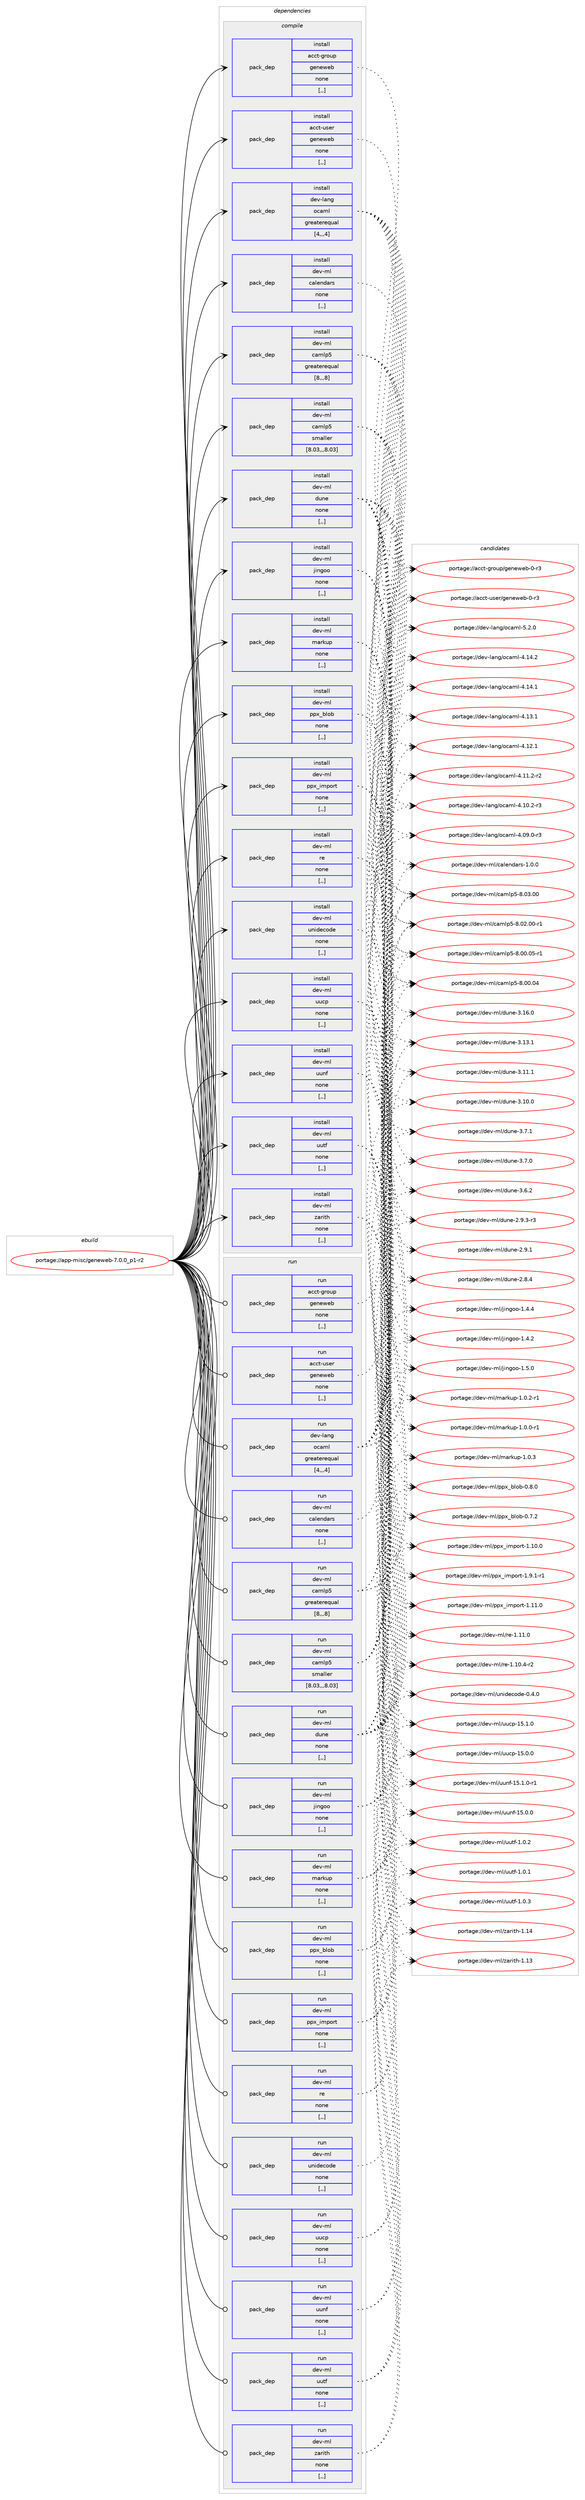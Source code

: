 digraph prolog {

# *************
# Graph options
# *************

newrank=true;
concentrate=true;
compound=true;
graph [rankdir=LR,fontname=Helvetica,fontsize=10,ranksep=1.5];#, ranksep=2.5, nodesep=0.2];
edge  [arrowhead=vee];
node  [fontname=Helvetica,fontsize=10];

# **********
# The ebuild
# **********

subgraph cluster_leftcol {
color=gray;
label=<<i>ebuild</i>>;
id [label="portage://app-misc/geneweb-7.0.0_p1-r2", color=red, width=4, href="../app-misc/geneweb-7.0.0_p1-r2.svg"];
}

# ****************
# The dependencies
# ****************

subgraph cluster_midcol {
color=gray;
label=<<i>dependencies</i>>;
subgraph cluster_compile {
fillcolor="#eeeeee";
style=filled;
label=<<i>compile</i>>;
subgraph pack29157 {
dependency41558 [label=<<TABLE BORDER="0" CELLBORDER="1" CELLSPACING="0" CELLPADDING="4" WIDTH="220"><TR><TD ROWSPAN="6" CELLPADDING="30">pack_dep</TD></TR><TR><TD WIDTH="110">install</TD></TR><TR><TD>acct-group</TD></TR><TR><TD>geneweb</TD></TR><TR><TD>none</TD></TR><TR><TD>[,,]</TD></TR></TABLE>>, shape=none, color=blue];
}
id:e -> dependency41558:w [weight=20,style="solid",arrowhead="vee"];
subgraph pack29158 {
dependency41559 [label=<<TABLE BORDER="0" CELLBORDER="1" CELLSPACING="0" CELLPADDING="4" WIDTH="220"><TR><TD ROWSPAN="6" CELLPADDING="30">pack_dep</TD></TR><TR><TD WIDTH="110">install</TD></TR><TR><TD>acct-user</TD></TR><TR><TD>geneweb</TD></TR><TR><TD>none</TD></TR><TR><TD>[,,]</TD></TR></TABLE>>, shape=none, color=blue];
}
id:e -> dependency41559:w [weight=20,style="solid",arrowhead="vee"];
subgraph pack29159 {
dependency41560 [label=<<TABLE BORDER="0" CELLBORDER="1" CELLSPACING="0" CELLPADDING="4" WIDTH="220"><TR><TD ROWSPAN="6" CELLPADDING="30">pack_dep</TD></TR><TR><TD WIDTH="110">install</TD></TR><TR><TD>dev-lang</TD></TR><TR><TD>ocaml</TD></TR><TR><TD>greaterequal</TD></TR><TR><TD>[4,,,4]</TD></TR></TABLE>>, shape=none, color=blue];
}
id:e -> dependency41560:w [weight=20,style="solid",arrowhead="vee"];
subgraph pack29160 {
dependency41561 [label=<<TABLE BORDER="0" CELLBORDER="1" CELLSPACING="0" CELLPADDING="4" WIDTH="220"><TR><TD ROWSPAN="6" CELLPADDING="30">pack_dep</TD></TR><TR><TD WIDTH="110">install</TD></TR><TR><TD>dev-ml</TD></TR><TR><TD>calendars</TD></TR><TR><TD>none</TD></TR><TR><TD>[,,]</TD></TR></TABLE>>, shape=none, color=blue];
}
id:e -> dependency41561:w [weight=20,style="solid",arrowhead="vee"];
subgraph pack29161 {
dependency41562 [label=<<TABLE BORDER="0" CELLBORDER="1" CELLSPACING="0" CELLPADDING="4" WIDTH="220"><TR><TD ROWSPAN="6" CELLPADDING="30">pack_dep</TD></TR><TR><TD WIDTH="110">install</TD></TR><TR><TD>dev-ml</TD></TR><TR><TD>camlp5</TD></TR><TR><TD>greaterequal</TD></TR><TR><TD>[8,,,8]</TD></TR></TABLE>>, shape=none, color=blue];
}
id:e -> dependency41562:w [weight=20,style="solid",arrowhead="vee"];
subgraph pack29162 {
dependency41563 [label=<<TABLE BORDER="0" CELLBORDER="1" CELLSPACING="0" CELLPADDING="4" WIDTH="220"><TR><TD ROWSPAN="6" CELLPADDING="30">pack_dep</TD></TR><TR><TD WIDTH="110">install</TD></TR><TR><TD>dev-ml</TD></TR><TR><TD>camlp5</TD></TR><TR><TD>smaller</TD></TR><TR><TD>[8.03,,,8.03]</TD></TR></TABLE>>, shape=none, color=blue];
}
id:e -> dependency41563:w [weight=20,style="solid",arrowhead="vee"];
subgraph pack29163 {
dependency41564 [label=<<TABLE BORDER="0" CELLBORDER="1" CELLSPACING="0" CELLPADDING="4" WIDTH="220"><TR><TD ROWSPAN="6" CELLPADDING="30">pack_dep</TD></TR><TR><TD WIDTH="110">install</TD></TR><TR><TD>dev-ml</TD></TR><TR><TD>dune</TD></TR><TR><TD>none</TD></TR><TR><TD>[,,]</TD></TR></TABLE>>, shape=none, color=blue];
}
id:e -> dependency41564:w [weight=20,style="solid",arrowhead="vee"];
subgraph pack29164 {
dependency41565 [label=<<TABLE BORDER="0" CELLBORDER="1" CELLSPACING="0" CELLPADDING="4" WIDTH="220"><TR><TD ROWSPAN="6" CELLPADDING="30">pack_dep</TD></TR><TR><TD WIDTH="110">install</TD></TR><TR><TD>dev-ml</TD></TR><TR><TD>jingoo</TD></TR><TR><TD>none</TD></TR><TR><TD>[,,]</TD></TR></TABLE>>, shape=none, color=blue];
}
id:e -> dependency41565:w [weight=20,style="solid",arrowhead="vee"];
subgraph pack29165 {
dependency41566 [label=<<TABLE BORDER="0" CELLBORDER="1" CELLSPACING="0" CELLPADDING="4" WIDTH="220"><TR><TD ROWSPAN="6" CELLPADDING="30">pack_dep</TD></TR><TR><TD WIDTH="110">install</TD></TR><TR><TD>dev-ml</TD></TR><TR><TD>markup</TD></TR><TR><TD>none</TD></TR><TR><TD>[,,]</TD></TR></TABLE>>, shape=none, color=blue];
}
id:e -> dependency41566:w [weight=20,style="solid",arrowhead="vee"];
subgraph pack29166 {
dependency41567 [label=<<TABLE BORDER="0" CELLBORDER="1" CELLSPACING="0" CELLPADDING="4" WIDTH="220"><TR><TD ROWSPAN="6" CELLPADDING="30">pack_dep</TD></TR><TR><TD WIDTH="110">install</TD></TR><TR><TD>dev-ml</TD></TR><TR><TD>ppx_blob</TD></TR><TR><TD>none</TD></TR><TR><TD>[,,]</TD></TR></TABLE>>, shape=none, color=blue];
}
id:e -> dependency41567:w [weight=20,style="solid",arrowhead="vee"];
subgraph pack29167 {
dependency41568 [label=<<TABLE BORDER="0" CELLBORDER="1" CELLSPACING="0" CELLPADDING="4" WIDTH="220"><TR><TD ROWSPAN="6" CELLPADDING="30">pack_dep</TD></TR><TR><TD WIDTH="110">install</TD></TR><TR><TD>dev-ml</TD></TR><TR><TD>ppx_import</TD></TR><TR><TD>none</TD></TR><TR><TD>[,,]</TD></TR></TABLE>>, shape=none, color=blue];
}
id:e -> dependency41568:w [weight=20,style="solid",arrowhead="vee"];
subgraph pack29168 {
dependency41569 [label=<<TABLE BORDER="0" CELLBORDER="1" CELLSPACING="0" CELLPADDING="4" WIDTH="220"><TR><TD ROWSPAN="6" CELLPADDING="30">pack_dep</TD></TR><TR><TD WIDTH="110">install</TD></TR><TR><TD>dev-ml</TD></TR><TR><TD>re</TD></TR><TR><TD>none</TD></TR><TR><TD>[,,]</TD></TR></TABLE>>, shape=none, color=blue];
}
id:e -> dependency41569:w [weight=20,style="solid",arrowhead="vee"];
subgraph pack29169 {
dependency41570 [label=<<TABLE BORDER="0" CELLBORDER="1" CELLSPACING="0" CELLPADDING="4" WIDTH="220"><TR><TD ROWSPAN="6" CELLPADDING="30">pack_dep</TD></TR><TR><TD WIDTH="110">install</TD></TR><TR><TD>dev-ml</TD></TR><TR><TD>unidecode</TD></TR><TR><TD>none</TD></TR><TR><TD>[,,]</TD></TR></TABLE>>, shape=none, color=blue];
}
id:e -> dependency41570:w [weight=20,style="solid",arrowhead="vee"];
subgraph pack29170 {
dependency41571 [label=<<TABLE BORDER="0" CELLBORDER="1" CELLSPACING="0" CELLPADDING="4" WIDTH="220"><TR><TD ROWSPAN="6" CELLPADDING="30">pack_dep</TD></TR><TR><TD WIDTH="110">install</TD></TR><TR><TD>dev-ml</TD></TR><TR><TD>uucp</TD></TR><TR><TD>none</TD></TR><TR><TD>[,,]</TD></TR></TABLE>>, shape=none, color=blue];
}
id:e -> dependency41571:w [weight=20,style="solid",arrowhead="vee"];
subgraph pack29171 {
dependency41572 [label=<<TABLE BORDER="0" CELLBORDER="1" CELLSPACING="0" CELLPADDING="4" WIDTH="220"><TR><TD ROWSPAN="6" CELLPADDING="30">pack_dep</TD></TR><TR><TD WIDTH="110">install</TD></TR><TR><TD>dev-ml</TD></TR><TR><TD>uunf</TD></TR><TR><TD>none</TD></TR><TR><TD>[,,]</TD></TR></TABLE>>, shape=none, color=blue];
}
id:e -> dependency41572:w [weight=20,style="solid",arrowhead="vee"];
subgraph pack29172 {
dependency41573 [label=<<TABLE BORDER="0" CELLBORDER="1" CELLSPACING="0" CELLPADDING="4" WIDTH="220"><TR><TD ROWSPAN="6" CELLPADDING="30">pack_dep</TD></TR><TR><TD WIDTH="110">install</TD></TR><TR><TD>dev-ml</TD></TR><TR><TD>uutf</TD></TR><TR><TD>none</TD></TR><TR><TD>[,,]</TD></TR></TABLE>>, shape=none, color=blue];
}
id:e -> dependency41573:w [weight=20,style="solid",arrowhead="vee"];
subgraph pack29173 {
dependency41574 [label=<<TABLE BORDER="0" CELLBORDER="1" CELLSPACING="0" CELLPADDING="4" WIDTH="220"><TR><TD ROWSPAN="6" CELLPADDING="30">pack_dep</TD></TR><TR><TD WIDTH="110">install</TD></TR><TR><TD>dev-ml</TD></TR><TR><TD>zarith</TD></TR><TR><TD>none</TD></TR><TR><TD>[,,]</TD></TR></TABLE>>, shape=none, color=blue];
}
id:e -> dependency41574:w [weight=20,style="solid",arrowhead="vee"];
}
subgraph cluster_compileandrun {
fillcolor="#eeeeee";
style=filled;
label=<<i>compile and run</i>>;
}
subgraph cluster_run {
fillcolor="#eeeeee";
style=filled;
label=<<i>run</i>>;
subgraph pack29174 {
dependency41575 [label=<<TABLE BORDER="0" CELLBORDER="1" CELLSPACING="0" CELLPADDING="4" WIDTH="220"><TR><TD ROWSPAN="6" CELLPADDING="30">pack_dep</TD></TR><TR><TD WIDTH="110">run</TD></TR><TR><TD>acct-group</TD></TR><TR><TD>geneweb</TD></TR><TR><TD>none</TD></TR><TR><TD>[,,]</TD></TR></TABLE>>, shape=none, color=blue];
}
id:e -> dependency41575:w [weight=20,style="solid",arrowhead="odot"];
subgraph pack29175 {
dependency41576 [label=<<TABLE BORDER="0" CELLBORDER="1" CELLSPACING="0" CELLPADDING="4" WIDTH="220"><TR><TD ROWSPAN="6" CELLPADDING="30">pack_dep</TD></TR><TR><TD WIDTH="110">run</TD></TR><TR><TD>acct-user</TD></TR><TR><TD>geneweb</TD></TR><TR><TD>none</TD></TR><TR><TD>[,,]</TD></TR></TABLE>>, shape=none, color=blue];
}
id:e -> dependency41576:w [weight=20,style="solid",arrowhead="odot"];
subgraph pack29176 {
dependency41577 [label=<<TABLE BORDER="0" CELLBORDER="1" CELLSPACING="0" CELLPADDING="4" WIDTH="220"><TR><TD ROWSPAN="6" CELLPADDING="30">pack_dep</TD></TR><TR><TD WIDTH="110">run</TD></TR><TR><TD>dev-lang</TD></TR><TR><TD>ocaml</TD></TR><TR><TD>greaterequal</TD></TR><TR><TD>[4,,,4]</TD></TR></TABLE>>, shape=none, color=blue];
}
id:e -> dependency41577:w [weight=20,style="solid",arrowhead="odot"];
subgraph pack29177 {
dependency41578 [label=<<TABLE BORDER="0" CELLBORDER="1" CELLSPACING="0" CELLPADDING="4" WIDTH="220"><TR><TD ROWSPAN="6" CELLPADDING="30">pack_dep</TD></TR><TR><TD WIDTH="110">run</TD></TR><TR><TD>dev-ml</TD></TR><TR><TD>calendars</TD></TR><TR><TD>none</TD></TR><TR><TD>[,,]</TD></TR></TABLE>>, shape=none, color=blue];
}
id:e -> dependency41578:w [weight=20,style="solid",arrowhead="odot"];
subgraph pack29178 {
dependency41579 [label=<<TABLE BORDER="0" CELLBORDER="1" CELLSPACING="0" CELLPADDING="4" WIDTH="220"><TR><TD ROWSPAN="6" CELLPADDING="30">pack_dep</TD></TR><TR><TD WIDTH="110">run</TD></TR><TR><TD>dev-ml</TD></TR><TR><TD>camlp5</TD></TR><TR><TD>greaterequal</TD></TR><TR><TD>[8,,,8]</TD></TR></TABLE>>, shape=none, color=blue];
}
id:e -> dependency41579:w [weight=20,style="solid",arrowhead="odot"];
subgraph pack29179 {
dependency41580 [label=<<TABLE BORDER="0" CELLBORDER="1" CELLSPACING="0" CELLPADDING="4" WIDTH="220"><TR><TD ROWSPAN="6" CELLPADDING="30">pack_dep</TD></TR><TR><TD WIDTH="110">run</TD></TR><TR><TD>dev-ml</TD></TR><TR><TD>camlp5</TD></TR><TR><TD>smaller</TD></TR><TR><TD>[8.03,,,8.03]</TD></TR></TABLE>>, shape=none, color=blue];
}
id:e -> dependency41580:w [weight=20,style="solid",arrowhead="odot"];
subgraph pack29180 {
dependency41581 [label=<<TABLE BORDER="0" CELLBORDER="1" CELLSPACING="0" CELLPADDING="4" WIDTH="220"><TR><TD ROWSPAN="6" CELLPADDING="30">pack_dep</TD></TR><TR><TD WIDTH="110">run</TD></TR><TR><TD>dev-ml</TD></TR><TR><TD>dune</TD></TR><TR><TD>none</TD></TR><TR><TD>[,,]</TD></TR></TABLE>>, shape=none, color=blue];
}
id:e -> dependency41581:w [weight=20,style="solid",arrowhead="odot"];
subgraph pack29181 {
dependency41582 [label=<<TABLE BORDER="0" CELLBORDER="1" CELLSPACING="0" CELLPADDING="4" WIDTH="220"><TR><TD ROWSPAN="6" CELLPADDING="30">pack_dep</TD></TR><TR><TD WIDTH="110">run</TD></TR><TR><TD>dev-ml</TD></TR><TR><TD>jingoo</TD></TR><TR><TD>none</TD></TR><TR><TD>[,,]</TD></TR></TABLE>>, shape=none, color=blue];
}
id:e -> dependency41582:w [weight=20,style="solid",arrowhead="odot"];
subgraph pack29182 {
dependency41583 [label=<<TABLE BORDER="0" CELLBORDER="1" CELLSPACING="0" CELLPADDING="4" WIDTH="220"><TR><TD ROWSPAN="6" CELLPADDING="30">pack_dep</TD></TR><TR><TD WIDTH="110">run</TD></TR><TR><TD>dev-ml</TD></TR><TR><TD>markup</TD></TR><TR><TD>none</TD></TR><TR><TD>[,,]</TD></TR></TABLE>>, shape=none, color=blue];
}
id:e -> dependency41583:w [weight=20,style="solid",arrowhead="odot"];
subgraph pack29183 {
dependency41584 [label=<<TABLE BORDER="0" CELLBORDER="1" CELLSPACING="0" CELLPADDING="4" WIDTH="220"><TR><TD ROWSPAN="6" CELLPADDING="30">pack_dep</TD></TR><TR><TD WIDTH="110">run</TD></TR><TR><TD>dev-ml</TD></TR><TR><TD>ppx_blob</TD></TR><TR><TD>none</TD></TR><TR><TD>[,,]</TD></TR></TABLE>>, shape=none, color=blue];
}
id:e -> dependency41584:w [weight=20,style="solid",arrowhead="odot"];
subgraph pack29184 {
dependency41585 [label=<<TABLE BORDER="0" CELLBORDER="1" CELLSPACING="0" CELLPADDING="4" WIDTH="220"><TR><TD ROWSPAN="6" CELLPADDING="30">pack_dep</TD></TR><TR><TD WIDTH="110">run</TD></TR><TR><TD>dev-ml</TD></TR><TR><TD>ppx_import</TD></TR><TR><TD>none</TD></TR><TR><TD>[,,]</TD></TR></TABLE>>, shape=none, color=blue];
}
id:e -> dependency41585:w [weight=20,style="solid",arrowhead="odot"];
subgraph pack29185 {
dependency41586 [label=<<TABLE BORDER="0" CELLBORDER="1" CELLSPACING="0" CELLPADDING="4" WIDTH="220"><TR><TD ROWSPAN="6" CELLPADDING="30">pack_dep</TD></TR><TR><TD WIDTH="110">run</TD></TR><TR><TD>dev-ml</TD></TR><TR><TD>re</TD></TR><TR><TD>none</TD></TR><TR><TD>[,,]</TD></TR></TABLE>>, shape=none, color=blue];
}
id:e -> dependency41586:w [weight=20,style="solid",arrowhead="odot"];
subgraph pack29186 {
dependency41587 [label=<<TABLE BORDER="0" CELLBORDER="1" CELLSPACING="0" CELLPADDING="4" WIDTH="220"><TR><TD ROWSPAN="6" CELLPADDING="30">pack_dep</TD></TR><TR><TD WIDTH="110">run</TD></TR><TR><TD>dev-ml</TD></TR><TR><TD>unidecode</TD></TR><TR><TD>none</TD></TR><TR><TD>[,,]</TD></TR></TABLE>>, shape=none, color=blue];
}
id:e -> dependency41587:w [weight=20,style="solid",arrowhead="odot"];
subgraph pack29187 {
dependency41588 [label=<<TABLE BORDER="0" CELLBORDER="1" CELLSPACING="0" CELLPADDING="4" WIDTH="220"><TR><TD ROWSPAN="6" CELLPADDING="30">pack_dep</TD></TR><TR><TD WIDTH="110">run</TD></TR><TR><TD>dev-ml</TD></TR><TR><TD>uucp</TD></TR><TR><TD>none</TD></TR><TR><TD>[,,]</TD></TR></TABLE>>, shape=none, color=blue];
}
id:e -> dependency41588:w [weight=20,style="solid",arrowhead="odot"];
subgraph pack29188 {
dependency41589 [label=<<TABLE BORDER="0" CELLBORDER="1" CELLSPACING="0" CELLPADDING="4" WIDTH="220"><TR><TD ROWSPAN="6" CELLPADDING="30">pack_dep</TD></TR><TR><TD WIDTH="110">run</TD></TR><TR><TD>dev-ml</TD></TR><TR><TD>uunf</TD></TR><TR><TD>none</TD></TR><TR><TD>[,,]</TD></TR></TABLE>>, shape=none, color=blue];
}
id:e -> dependency41589:w [weight=20,style="solid",arrowhead="odot"];
subgraph pack29189 {
dependency41590 [label=<<TABLE BORDER="0" CELLBORDER="1" CELLSPACING="0" CELLPADDING="4" WIDTH="220"><TR><TD ROWSPAN="6" CELLPADDING="30">pack_dep</TD></TR><TR><TD WIDTH="110">run</TD></TR><TR><TD>dev-ml</TD></TR><TR><TD>uutf</TD></TR><TR><TD>none</TD></TR><TR><TD>[,,]</TD></TR></TABLE>>, shape=none, color=blue];
}
id:e -> dependency41590:w [weight=20,style="solid",arrowhead="odot"];
subgraph pack29190 {
dependency41591 [label=<<TABLE BORDER="0" CELLBORDER="1" CELLSPACING="0" CELLPADDING="4" WIDTH="220"><TR><TD ROWSPAN="6" CELLPADDING="30">pack_dep</TD></TR><TR><TD WIDTH="110">run</TD></TR><TR><TD>dev-ml</TD></TR><TR><TD>zarith</TD></TR><TR><TD>none</TD></TR><TR><TD>[,,]</TD></TR></TABLE>>, shape=none, color=blue];
}
id:e -> dependency41591:w [weight=20,style="solid",arrowhead="odot"];
}
}

# **************
# The candidates
# **************

subgraph cluster_choices {
rank=same;
color=gray;
label=<<i>candidates</i>>;

subgraph choice29157 {
color=black;
nodesep=1;
choice97999911645103114111117112471031011101011191019845484511451 [label="portage://acct-group/geneweb-0-r3", color=red, width=4,href="../acct-group/geneweb-0-r3.svg"];
dependency41558:e -> choice97999911645103114111117112471031011101011191019845484511451:w [style=dotted,weight="100"];
}
subgraph choice29158 {
color=black;
nodesep=1;
choice97999911645117115101114471031011101011191019845484511451 [label="portage://acct-user/geneweb-0-r3", color=red, width=4,href="../acct-user/geneweb-0-r3.svg"];
dependency41559:e -> choice97999911645117115101114471031011101011191019845484511451:w [style=dotted,weight="100"];
}
subgraph choice29159 {
color=black;
nodesep=1;
choice1001011184510897110103471119997109108455346504648 [label="portage://dev-lang/ocaml-5.2.0", color=red, width=4,href="../dev-lang/ocaml-5.2.0.svg"];
choice100101118451089711010347111999710910845524649524650 [label="portage://dev-lang/ocaml-4.14.2", color=red, width=4,href="../dev-lang/ocaml-4.14.2.svg"];
choice100101118451089711010347111999710910845524649524649 [label="portage://dev-lang/ocaml-4.14.1", color=red, width=4,href="../dev-lang/ocaml-4.14.1.svg"];
choice100101118451089711010347111999710910845524649514649 [label="portage://dev-lang/ocaml-4.13.1", color=red, width=4,href="../dev-lang/ocaml-4.13.1.svg"];
choice100101118451089711010347111999710910845524649504649 [label="portage://dev-lang/ocaml-4.12.1", color=red, width=4,href="../dev-lang/ocaml-4.12.1.svg"];
choice1001011184510897110103471119997109108455246494946504511450 [label="portage://dev-lang/ocaml-4.11.2-r2", color=red, width=4,href="../dev-lang/ocaml-4.11.2-r2.svg"];
choice1001011184510897110103471119997109108455246494846504511451 [label="portage://dev-lang/ocaml-4.10.2-r3", color=red, width=4,href="../dev-lang/ocaml-4.10.2-r3.svg"];
choice1001011184510897110103471119997109108455246485746484511451 [label="portage://dev-lang/ocaml-4.09.0-r3", color=red, width=4,href="../dev-lang/ocaml-4.09.0-r3.svg"];
dependency41560:e -> choice1001011184510897110103471119997109108455346504648:w [style=dotted,weight="100"];
dependency41560:e -> choice100101118451089711010347111999710910845524649524650:w [style=dotted,weight="100"];
dependency41560:e -> choice100101118451089711010347111999710910845524649524649:w [style=dotted,weight="100"];
dependency41560:e -> choice100101118451089711010347111999710910845524649514649:w [style=dotted,weight="100"];
dependency41560:e -> choice100101118451089711010347111999710910845524649504649:w [style=dotted,weight="100"];
dependency41560:e -> choice1001011184510897110103471119997109108455246494946504511450:w [style=dotted,weight="100"];
dependency41560:e -> choice1001011184510897110103471119997109108455246494846504511451:w [style=dotted,weight="100"];
dependency41560:e -> choice1001011184510897110103471119997109108455246485746484511451:w [style=dotted,weight="100"];
}
subgraph choice29160 {
color=black;
nodesep=1;
choice1001011184510910847999710810111010097114115454946484648 [label="portage://dev-ml/calendars-1.0.0", color=red, width=4,href="../dev-ml/calendars-1.0.0.svg"];
dependency41561:e -> choice1001011184510910847999710810111010097114115454946484648:w [style=dotted,weight="100"];
}
subgraph choice29161 {
color=black;
nodesep=1;
choice10010111845109108479997109108112534556464851464848 [label="portage://dev-ml/camlp5-8.03.00", color=red, width=4,href="../dev-ml/camlp5-8.03.00.svg"];
choice100101118451091084799971091081125345564648504648484511449 [label="portage://dev-ml/camlp5-8.02.00-r1", color=red, width=4,href="../dev-ml/camlp5-8.02.00-r1.svg"];
choice100101118451091084799971091081125345564648484648534511449 [label="portage://dev-ml/camlp5-8.00.05-r1", color=red, width=4,href="../dev-ml/camlp5-8.00.05-r1.svg"];
choice10010111845109108479997109108112534556464848464852 [label="portage://dev-ml/camlp5-8.00.04", color=red, width=4,href="../dev-ml/camlp5-8.00.04.svg"];
dependency41562:e -> choice10010111845109108479997109108112534556464851464848:w [style=dotted,weight="100"];
dependency41562:e -> choice100101118451091084799971091081125345564648504648484511449:w [style=dotted,weight="100"];
dependency41562:e -> choice100101118451091084799971091081125345564648484648534511449:w [style=dotted,weight="100"];
dependency41562:e -> choice10010111845109108479997109108112534556464848464852:w [style=dotted,weight="100"];
}
subgraph choice29162 {
color=black;
nodesep=1;
choice10010111845109108479997109108112534556464851464848 [label="portage://dev-ml/camlp5-8.03.00", color=red, width=4,href="../dev-ml/camlp5-8.03.00.svg"];
choice100101118451091084799971091081125345564648504648484511449 [label="portage://dev-ml/camlp5-8.02.00-r1", color=red, width=4,href="../dev-ml/camlp5-8.02.00-r1.svg"];
choice100101118451091084799971091081125345564648484648534511449 [label="portage://dev-ml/camlp5-8.00.05-r1", color=red, width=4,href="../dev-ml/camlp5-8.00.05-r1.svg"];
choice10010111845109108479997109108112534556464848464852 [label="portage://dev-ml/camlp5-8.00.04", color=red, width=4,href="../dev-ml/camlp5-8.00.04.svg"];
dependency41563:e -> choice10010111845109108479997109108112534556464851464848:w [style=dotted,weight="100"];
dependency41563:e -> choice100101118451091084799971091081125345564648504648484511449:w [style=dotted,weight="100"];
dependency41563:e -> choice100101118451091084799971091081125345564648484648534511449:w [style=dotted,weight="100"];
dependency41563:e -> choice10010111845109108479997109108112534556464848464852:w [style=dotted,weight="100"];
}
subgraph choice29163 {
color=black;
nodesep=1;
choice100101118451091084710011711010145514649544648 [label="portage://dev-ml/dune-3.16.0", color=red, width=4,href="../dev-ml/dune-3.16.0.svg"];
choice100101118451091084710011711010145514649514649 [label="portage://dev-ml/dune-3.13.1", color=red, width=4,href="../dev-ml/dune-3.13.1.svg"];
choice100101118451091084710011711010145514649494649 [label="portage://dev-ml/dune-3.11.1", color=red, width=4,href="../dev-ml/dune-3.11.1.svg"];
choice100101118451091084710011711010145514649484648 [label="portage://dev-ml/dune-3.10.0", color=red, width=4,href="../dev-ml/dune-3.10.0.svg"];
choice1001011184510910847100117110101455146554649 [label="portage://dev-ml/dune-3.7.1", color=red, width=4,href="../dev-ml/dune-3.7.1.svg"];
choice1001011184510910847100117110101455146554648 [label="portage://dev-ml/dune-3.7.0", color=red, width=4,href="../dev-ml/dune-3.7.0.svg"];
choice1001011184510910847100117110101455146544650 [label="portage://dev-ml/dune-3.6.2", color=red, width=4,href="../dev-ml/dune-3.6.2.svg"];
choice10010111845109108471001171101014550465746514511451 [label="portage://dev-ml/dune-2.9.3-r3", color=red, width=4,href="../dev-ml/dune-2.9.3-r3.svg"];
choice1001011184510910847100117110101455046574649 [label="portage://dev-ml/dune-2.9.1", color=red, width=4,href="../dev-ml/dune-2.9.1.svg"];
choice1001011184510910847100117110101455046564652 [label="portage://dev-ml/dune-2.8.4", color=red, width=4,href="../dev-ml/dune-2.8.4.svg"];
dependency41564:e -> choice100101118451091084710011711010145514649544648:w [style=dotted,weight="100"];
dependency41564:e -> choice100101118451091084710011711010145514649514649:w [style=dotted,weight="100"];
dependency41564:e -> choice100101118451091084710011711010145514649494649:w [style=dotted,weight="100"];
dependency41564:e -> choice100101118451091084710011711010145514649484648:w [style=dotted,weight="100"];
dependency41564:e -> choice1001011184510910847100117110101455146554649:w [style=dotted,weight="100"];
dependency41564:e -> choice1001011184510910847100117110101455146554648:w [style=dotted,weight="100"];
dependency41564:e -> choice1001011184510910847100117110101455146544650:w [style=dotted,weight="100"];
dependency41564:e -> choice10010111845109108471001171101014550465746514511451:w [style=dotted,weight="100"];
dependency41564:e -> choice1001011184510910847100117110101455046574649:w [style=dotted,weight="100"];
dependency41564:e -> choice1001011184510910847100117110101455046564652:w [style=dotted,weight="100"];
}
subgraph choice29164 {
color=black;
nodesep=1;
choice1001011184510910847106105110103111111454946534648 [label="portage://dev-ml/jingoo-1.5.0", color=red, width=4,href="../dev-ml/jingoo-1.5.0.svg"];
choice1001011184510910847106105110103111111454946524652 [label="portage://dev-ml/jingoo-1.4.4", color=red, width=4,href="../dev-ml/jingoo-1.4.4.svg"];
choice1001011184510910847106105110103111111454946524650 [label="portage://dev-ml/jingoo-1.4.2", color=red, width=4,href="../dev-ml/jingoo-1.4.2.svg"];
dependency41565:e -> choice1001011184510910847106105110103111111454946534648:w [style=dotted,weight="100"];
dependency41565:e -> choice1001011184510910847106105110103111111454946524652:w [style=dotted,weight="100"];
dependency41565:e -> choice1001011184510910847106105110103111111454946524650:w [style=dotted,weight="100"];
}
subgraph choice29165 {
color=black;
nodesep=1;
choice100101118451091084710997114107117112454946484651 [label="portage://dev-ml/markup-1.0.3", color=red, width=4,href="../dev-ml/markup-1.0.3.svg"];
choice1001011184510910847109971141071171124549464846504511449 [label="portage://dev-ml/markup-1.0.2-r1", color=red, width=4,href="../dev-ml/markup-1.0.2-r1.svg"];
choice1001011184510910847109971141071171124549464846484511449 [label="portage://dev-ml/markup-1.0.0-r1", color=red, width=4,href="../dev-ml/markup-1.0.0-r1.svg"];
dependency41566:e -> choice100101118451091084710997114107117112454946484651:w [style=dotted,weight="100"];
dependency41566:e -> choice1001011184510910847109971141071171124549464846504511449:w [style=dotted,weight="100"];
dependency41566:e -> choice1001011184510910847109971141071171124549464846484511449:w [style=dotted,weight="100"];
}
subgraph choice29166 {
color=black;
nodesep=1;
choice1001011184510910847112112120959810811198454846564648 [label="portage://dev-ml/ppx_blob-0.8.0", color=red, width=4,href="../dev-ml/ppx_blob-0.8.0.svg"];
choice1001011184510910847112112120959810811198454846554650 [label="portage://dev-ml/ppx_blob-0.7.2", color=red, width=4,href="../dev-ml/ppx_blob-0.7.2.svg"];
dependency41567:e -> choice1001011184510910847112112120959810811198454846564648:w [style=dotted,weight="100"];
dependency41567:e -> choice1001011184510910847112112120959810811198454846554650:w [style=dotted,weight="100"];
}
subgraph choice29167 {
color=black;
nodesep=1;
choice10010111845109108471121121209510510911211111411645494649494648 [label="portage://dev-ml/ppx_import-1.11.0", color=red, width=4,href="../dev-ml/ppx_import-1.11.0.svg"];
choice10010111845109108471121121209510510911211111411645494649484648 [label="portage://dev-ml/ppx_import-1.10.0", color=red, width=4,href="../dev-ml/ppx_import-1.10.0.svg"];
choice1001011184510910847112112120951051091121111141164549465746494511449 [label="portage://dev-ml/ppx_import-1.9.1-r1", color=red, width=4,href="../dev-ml/ppx_import-1.9.1-r1.svg"];
dependency41568:e -> choice10010111845109108471121121209510510911211111411645494649494648:w [style=dotted,weight="100"];
dependency41568:e -> choice10010111845109108471121121209510510911211111411645494649484648:w [style=dotted,weight="100"];
dependency41568:e -> choice1001011184510910847112112120951051091121111141164549465746494511449:w [style=dotted,weight="100"];
}
subgraph choice29168 {
color=black;
nodesep=1;
choice100101118451091084711410145494649494648 [label="portage://dev-ml/re-1.11.0", color=red, width=4,href="../dev-ml/re-1.11.0.svg"];
choice1001011184510910847114101454946494846524511450 [label="portage://dev-ml/re-1.10.4-r2", color=red, width=4,href="../dev-ml/re-1.10.4-r2.svg"];
dependency41569:e -> choice100101118451091084711410145494649494648:w [style=dotted,weight="100"];
dependency41569:e -> choice1001011184510910847114101454946494846524511450:w [style=dotted,weight="100"];
}
subgraph choice29169 {
color=black;
nodesep=1;
choice100101118451091084711711010510010199111100101454846524648 [label="portage://dev-ml/unidecode-0.4.0", color=red, width=4,href="../dev-ml/unidecode-0.4.0.svg"];
dependency41570:e -> choice100101118451091084711711010510010199111100101454846524648:w [style=dotted,weight="100"];
}
subgraph choice29170 {
color=black;
nodesep=1;
choice10010111845109108471171179911245495346494648 [label="portage://dev-ml/uucp-15.1.0", color=red, width=4,href="../dev-ml/uucp-15.1.0.svg"];
choice10010111845109108471171179911245495346484648 [label="portage://dev-ml/uucp-15.0.0", color=red, width=4,href="../dev-ml/uucp-15.0.0.svg"];
dependency41571:e -> choice10010111845109108471171179911245495346494648:w [style=dotted,weight="100"];
dependency41571:e -> choice10010111845109108471171179911245495346484648:w [style=dotted,weight="100"];
}
subgraph choice29171 {
color=black;
nodesep=1;
choice1001011184510910847117117110102454953464946484511449 [label="portage://dev-ml/uunf-15.1.0-r1", color=red, width=4,href="../dev-ml/uunf-15.1.0-r1.svg"];
choice100101118451091084711711711010245495346484648 [label="portage://dev-ml/uunf-15.0.0", color=red, width=4,href="../dev-ml/uunf-15.0.0.svg"];
dependency41572:e -> choice1001011184510910847117117110102454953464946484511449:w [style=dotted,weight="100"];
dependency41572:e -> choice100101118451091084711711711010245495346484648:w [style=dotted,weight="100"];
}
subgraph choice29172 {
color=black;
nodesep=1;
choice1001011184510910847117117116102454946484651 [label="portage://dev-ml/uutf-1.0.3", color=red, width=4,href="../dev-ml/uutf-1.0.3.svg"];
choice1001011184510910847117117116102454946484650 [label="portage://dev-ml/uutf-1.0.2", color=red, width=4,href="../dev-ml/uutf-1.0.2.svg"];
choice1001011184510910847117117116102454946484649 [label="portage://dev-ml/uutf-1.0.1", color=red, width=4,href="../dev-ml/uutf-1.0.1.svg"];
dependency41573:e -> choice1001011184510910847117117116102454946484651:w [style=dotted,weight="100"];
dependency41573:e -> choice1001011184510910847117117116102454946484650:w [style=dotted,weight="100"];
dependency41573:e -> choice1001011184510910847117117116102454946484649:w [style=dotted,weight="100"];
}
subgraph choice29173 {
color=black;
nodesep=1;
choice1001011184510910847122971141051161044549464952 [label="portage://dev-ml/zarith-1.14", color=red, width=4,href="../dev-ml/zarith-1.14.svg"];
choice1001011184510910847122971141051161044549464951 [label="portage://dev-ml/zarith-1.13", color=red, width=4,href="../dev-ml/zarith-1.13.svg"];
dependency41574:e -> choice1001011184510910847122971141051161044549464952:w [style=dotted,weight="100"];
dependency41574:e -> choice1001011184510910847122971141051161044549464951:w [style=dotted,weight="100"];
}
subgraph choice29174 {
color=black;
nodesep=1;
choice97999911645103114111117112471031011101011191019845484511451 [label="portage://acct-group/geneweb-0-r3", color=red, width=4,href="../acct-group/geneweb-0-r3.svg"];
dependency41575:e -> choice97999911645103114111117112471031011101011191019845484511451:w [style=dotted,weight="100"];
}
subgraph choice29175 {
color=black;
nodesep=1;
choice97999911645117115101114471031011101011191019845484511451 [label="portage://acct-user/geneweb-0-r3", color=red, width=4,href="../acct-user/geneweb-0-r3.svg"];
dependency41576:e -> choice97999911645117115101114471031011101011191019845484511451:w [style=dotted,weight="100"];
}
subgraph choice29176 {
color=black;
nodesep=1;
choice1001011184510897110103471119997109108455346504648 [label="portage://dev-lang/ocaml-5.2.0", color=red, width=4,href="../dev-lang/ocaml-5.2.0.svg"];
choice100101118451089711010347111999710910845524649524650 [label="portage://dev-lang/ocaml-4.14.2", color=red, width=4,href="../dev-lang/ocaml-4.14.2.svg"];
choice100101118451089711010347111999710910845524649524649 [label="portage://dev-lang/ocaml-4.14.1", color=red, width=4,href="../dev-lang/ocaml-4.14.1.svg"];
choice100101118451089711010347111999710910845524649514649 [label="portage://dev-lang/ocaml-4.13.1", color=red, width=4,href="../dev-lang/ocaml-4.13.1.svg"];
choice100101118451089711010347111999710910845524649504649 [label="portage://dev-lang/ocaml-4.12.1", color=red, width=4,href="../dev-lang/ocaml-4.12.1.svg"];
choice1001011184510897110103471119997109108455246494946504511450 [label="portage://dev-lang/ocaml-4.11.2-r2", color=red, width=4,href="../dev-lang/ocaml-4.11.2-r2.svg"];
choice1001011184510897110103471119997109108455246494846504511451 [label="portage://dev-lang/ocaml-4.10.2-r3", color=red, width=4,href="../dev-lang/ocaml-4.10.2-r3.svg"];
choice1001011184510897110103471119997109108455246485746484511451 [label="portage://dev-lang/ocaml-4.09.0-r3", color=red, width=4,href="../dev-lang/ocaml-4.09.0-r3.svg"];
dependency41577:e -> choice1001011184510897110103471119997109108455346504648:w [style=dotted,weight="100"];
dependency41577:e -> choice100101118451089711010347111999710910845524649524650:w [style=dotted,weight="100"];
dependency41577:e -> choice100101118451089711010347111999710910845524649524649:w [style=dotted,weight="100"];
dependency41577:e -> choice100101118451089711010347111999710910845524649514649:w [style=dotted,weight="100"];
dependency41577:e -> choice100101118451089711010347111999710910845524649504649:w [style=dotted,weight="100"];
dependency41577:e -> choice1001011184510897110103471119997109108455246494946504511450:w [style=dotted,weight="100"];
dependency41577:e -> choice1001011184510897110103471119997109108455246494846504511451:w [style=dotted,weight="100"];
dependency41577:e -> choice1001011184510897110103471119997109108455246485746484511451:w [style=dotted,weight="100"];
}
subgraph choice29177 {
color=black;
nodesep=1;
choice1001011184510910847999710810111010097114115454946484648 [label="portage://dev-ml/calendars-1.0.0", color=red, width=4,href="../dev-ml/calendars-1.0.0.svg"];
dependency41578:e -> choice1001011184510910847999710810111010097114115454946484648:w [style=dotted,weight="100"];
}
subgraph choice29178 {
color=black;
nodesep=1;
choice10010111845109108479997109108112534556464851464848 [label="portage://dev-ml/camlp5-8.03.00", color=red, width=4,href="../dev-ml/camlp5-8.03.00.svg"];
choice100101118451091084799971091081125345564648504648484511449 [label="portage://dev-ml/camlp5-8.02.00-r1", color=red, width=4,href="../dev-ml/camlp5-8.02.00-r1.svg"];
choice100101118451091084799971091081125345564648484648534511449 [label="portage://dev-ml/camlp5-8.00.05-r1", color=red, width=4,href="../dev-ml/camlp5-8.00.05-r1.svg"];
choice10010111845109108479997109108112534556464848464852 [label="portage://dev-ml/camlp5-8.00.04", color=red, width=4,href="../dev-ml/camlp5-8.00.04.svg"];
dependency41579:e -> choice10010111845109108479997109108112534556464851464848:w [style=dotted,weight="100"];
dependency41579:e -> choice100101118451091084799971091081125345564648504648484511449:w [style=dotted,weight="100"];
dependency41579:e -> choice100101118451091084799971091081125345564648484648534511449:w [style=dotted,weight="100"];
dependency41579:e -> choice10010111845109108479997109108112534556464848464852:w [style=dotted,weight="100"];
}
subgraph choice29179 {
color=black;
nodesep=1;
choice10010111845109108479997109108112534556464851464848 [label="portage://dev-ml/camlp5-8.03.00", color=red, width=4,href="../dev-ml/camlp5-8.03.00.svg"];
choice100101118451091084799971091081125345564648504648484511449 [label="portage://dev-ml/camlp5-8.02.00-r1", color=red, width=4,href="../dev-ml/camlp5-8.02.00-r1.svg"];
choice100101118451091084799971091081125345564648484648534511449 [label="portage://dev-ml/camlp5-8.00.05-r1", color=red, width=4,href="../dev-ml/camlp5-8.00.05-r1.svg"];
choice10010111845109108479997109108112534556464848464852 [label="portage://dev-ml/camlp5-8.00.04", color=red, width=4,href="../dev-ml/camlp5-8.00.04.svg"];
dependency41580:e -> choice10010111845109108479997109108112534556464851464848:w [style=dotted,weight="100"];
dependency41580:e -> choice100101118451091084799971091081125345564648504648484511449:w [style=dotted,weight="100"];
dependency41580:e -> choice100101118451091084799971091081125345564648484648534511449:w [style=dotted,weight="100"];
dependency41580:e -> choice10010111845109108479997109108112534556464848464852:w [style=dotted,weight="100"];
}
subgraph choice29180 {
color=black;
nodesep=1;
choice100101118451091084710011711010145514649544648 [label="portage://dev-ml/dune-3.16.0", color=red, width=4,href="../dev-ml/dune-3.16.0.svg"];
choice100101118451091084710011711010145514649514649 [label="portage://dev-ml/dune-3.13.1", color=red, width=4,href="../dev-ml/dune-3.13.1.svg"];
choice100101118451091084710011711010145514649494649 [label="portage://dev-ml/dune-3.11.1", color=red, width=4,href="../dev-ml/dune-3.11.1.svg"];
choice100101118451091084710011711010145514649484648 [label="portage://dev-ml/dune-3.10.0", color=red, width=4,href="../dev-ml/dune-3.10.0.svg"];
choice1001011184510910847100117110101455146554649 [label="portage://dev-ml/dune-3.7.1", color=red, width=4,href="../dev-ml/dune-3.7.1.svg"];
choice1001011184510910847100117110101455146554648 [label="portage://dev-ml/dune-3.7.0", color=red, width=4,href="../dev-ml/dune-3.7.0.svg"];
choice1001011184510910847100117110101455146544650 [label="portage://dev-ml/dune-3.6.2", color=red, width=4,href="../dev-ml/dune-3.6.2.svg"];
choice10010111845109108471001171101014550465746514511451 [label="portage://dev-ml/dune-2.9.3-r3", color=red, width=4,href="../dev-ml/dune-2.9.3-r3.svg"];
choice1001011184510910847100117110101455046574649 [label="portage://dev-ml/dune-2.9.1", color=red, width=4,href="../dev-ml/dune-2.9.1.svg"];
choice1001011184510910847100117110101455046564652 [label="portage://dev-ml/dune-2.8.4", color=red, width=4,href="../dev-ml/dune-2.8.4.svg"];
dependency41581:e -> choice100101118451091084710011711010145514649544648:w [style=dotted,weight="100"];
dependency41581:e -> choice100101118451091084710011711010145514649514649:w [style=dotted,weight="100"];
dependency41581:e -> choice100101118451091084710011711010145514649494649:w [style=dotted,weight="100"];
dependency41581:e -> choice100101118451091084710011711010145514649484648:w [style=dotted,weight="100"];
dependency41581:e -> choice1001011184510910847100117110101455146554649:w [style=dotted,weight="100"];
dependency41581:e -> choice1001011184510910847100117110101455146554648:w [style=dotted,weight="100"];
dependency41581:e -> choice1001011184510910847100117110101455146544650:w [style=dotted,weight="100"];
dependency41581:e -> choice10010111845109108471001171101014550465746514511451:w [style=dotted,weight="100"];
dependency41581:e -> choice1001011184510910847100117110101455046574649:w [style=dotted,weight="100"];
dependency41581:e -> choice1001011184510910847100117110101455046564652:w [style=dotted,weight="100"];
}
subgraph choice29181 {
color=black;
nodesep=1;
choice1001011184510910847106105110103111111454946534648 [label="portage://dev-ml/jingoo-1.5.0", color=red, width=4,href="../dev-ml/jingoo-1.5.0.svg"];
choice1001011184510910847106105110103111111454946524652 [label="portage://dev-ml/jingoo-1.4.4", color=red, width=4,href="../dev-ml/jingoo-1.4.4.svg"];
choice1001011184510910847106105110103111111454946524650 [label="portage://dev-ml/jingoo-1.4.2", color=red, width=4,href="../dev-ml/jingoo-1.4.2.svg"];
dependency41582:e -> choice1001011184510910847106105110103111111454946534648:w [style=dotted,weight="100"];
dependency41582:e -> choice1001011184510910847106105110103111111454946524652:w [style=dotted,weight="100"];
dependency41582:e -> choice1001011184510910847106105110103111111454946524650:w [style=dotted,weight="100"];
}
subgraph choice29182 {
color=black;
nodesep=1;
choice100101118451091084710997114107117112454946484651 [label="portage://dev-ml/markup-1.0.3", color=red, width=4,href="../dev-ml/markup-1.0.3.svg"];
choice1001011184510910847109971141071171124549464846504511449 [label="portage://dev-ml/markup-1.0.2-r1", color=red, width=4,href="../dev-ml/markup-1.0.2-r1.svg"];
choice1001011184510910847109971141071171124549464846484511449 [label="portage://dev-ml/markup-1.0.0-r1", color=red, width=4,href="../dev-ml/markup-1.0.0-r1.svg"];
dependency41583:e -> choice100101118451091084710997114107117112454946484651:w [style=dotted,weight="100"];
dependency41583:e -> choice1001011184510910847109971141071171124549464846504511449:w [style=dotted,weight="100"];
dependency41583:e -> choice1001011184510910847109971141071171124549464846484511449:w [style=dotted,weight="100"];
}
subgraph choice29183 {
color=black;
nodesep=1;
choice1001011184510910847112112120959810811198454846564648 [label="portage://dev-ml/ppx_blob-0.8.0", color=red, width=4,href="../dev-ml/ppx_blob-0.8.0.svg"];
choice1001011184510910847112112120959810811198454846554650 [label="portage://dev-ml/ppx_blob-0.7.2", color=red, width=4,href="../dev-ml/ppx_blob-0.7.2.svg"];
dependency41584:e -> choice1001011184510910847112112120959810811198454846564648:w [style=dotted,weight="100"];
dependency41584:e -> choice1001011184510910847112112120959810811198454846554650:w [style=dotted,weight="100"];
}
subgraph choice29184 {
color=black;
nodesep=1;
choice10010111845109108471121121209510510911211111411645494649494648 [label="portage://dev-ml/ppx_import-1.11.0", color=red, width=4,href="../dev-ml/ppx_import-1.11.0.svg"];
choice10010111845109108471121121209510510911211111411645494649484648 [label="portage://dev-ml/ppx_import-1.10.0", color=red, width=4,href="../dev-ml/ppx_import-1.10.0.svg"];
choice1001011184510910847112112120951051091121111141164549465746494511449 [label="portage://dev-ml/ppx_import-1.9.1-r1", color=red, width=4,href="../dev-ml/ppx_import-1.9.1-r1.svg"];
dependency41585:e -> choice10010111845109108471121121209510510911211111411645494649494648:w [style=dotted,weight="100"];
dependency41585:e -> choice10010111845109108471121121209510510911211111411645494649484648:w [style=dotted,weight="100"];
dependency41585:e -> choice1001011184510910847112112120951051091121111141164549465746494511449:w [style=dotted,weight="100"];
}
subgraph choice29185 {
color=black;
nodesep=1;
choice100101118451091084711410145494649494648 [label="portage://dev-ml/re-1.11.0", color=red, width=4,href="../dev-ml/re-1.11.0.svg"];
choice1001011184510910847114101454946494846524511450 [label="portage://dev-ml/re-1.10.4-r2", color=red, width=4,href="../dev-ml/re-1.10.4-r2.svg"];
dependency41586:e -> choice100101118451091084711410145494649494648:w [style=dotted,weight="100"];
dependency41586:e -> choice1001011184510910847114101454946494846524511450:w [style=dotted,weight="100"];
}
subgraph choice29186 {
color=black;
nodesep=1;
choice100101118451091084711711010510010199111100101454846524648 [label="portage://dev-ml/unidecode-0.4.0", color=red, width=4,href="../dev-ml/unidecode-0.4.0.svg"];
dependency41587:e -> choice100101118451091084711711010510010199111100101454846524648:w [style=dotted,weight="100"];
}
subgraph choice29187 {
color=black;
nodesep=1;
choice10010111845109108471171179911245495346494648 [label="portage://dev-ml/uucp-15.1.0", color=red, width=4,href="../dev-ml/uucp-15.1.0.svg"];
choice10010111845109108471171179911245495346484648 [label="portage://dev-ml/uucp-15.0.0", color=red, width=4,href="../dev-ml/uucp-15.0.0.svg"];
dependency41588:e -> choice10010111845109108471171179911245495346494648:w [style=dotted,weight="100"];
dependency41588:e -> choice10010111845109108471171179911245495346484648:w [style=dotted,weight="100"];
}
subgraph choice29188 {
color=black;
nodesep=1;
choice1001011184510910847117117110102454953464946484511449 [label="portage://dev-ml/uunf-15.1.0-r1", color=red, width=4,href="../dev-ml/uunf-15.1.0-r1.svg"];
choice100101118451091084711711711010245495346484648 [label="portage://dev-ml/uunf-15.0.0", color=red, width=4,href="../dev-ml/uunf-15.0.0.svg"];
dependency41589:e -> choice1001011184510910847117117110102454953464946484511449:w [style=dotted,weight="100"];
dependency41589:e -> choice100101118451091084711711711010245495346484648:w [style=dotted,weight="100"];
}
subgraph choice29189 {
color=black;
nodesep=1;
choice1001011184510910847117117116102454946484651 [label="portage://dev-ml/uutf-1.0.3", color=red, width=4,href="../dev-ml/uutf-1.0.3.svg"];
choice1001011184510910847117117116102454946484650 [label="portage://dev-ml/uutf-1.0.2", color=red, width=4,href="../dev-ml/uutf-1.0.2.svg"];
choice1001011184510910847117117116102454946484649 [label="portage://dev-ml/uutf-1.0.1", color=red, width=4,href="../dev-ml/uutf-1.0.1.svg"];
dependency41590:e -> choice1001011184510910847117117116102454946484651:w [style=dotted,weight="100"];
dependency41590:e -> choice1001011184510910847117117116102454946484650:w [style=dotted,weight="100"];
dependency41590:e -> choice1001011184510910847117117116102454946484649:w [style=dotted,weight="100"];
}
subgraph choice29190 {
color=black;
nodesep=1;
choice1001011184510910847122971141051161044549464952 [label="portage://dev-ml/zarith-1.14", color=red, width=4,href="../dev-ml/zarith-1.14.svg"];
choice1001011184510910847122971141051161044549464951 [label="portage://dev-ml/zarith-1.13", color=red, width=4,href="../dev-ml/zarith-1.13.svg"];
dependency41591:e -> choice1001011184510910847122971141051161044549464952:w [style=dotted,weight="100"];
dependency41591:e -> choice1001011184510910847122971141051161044549464951:w [style=dotted,weight="100"];
}
}

}
